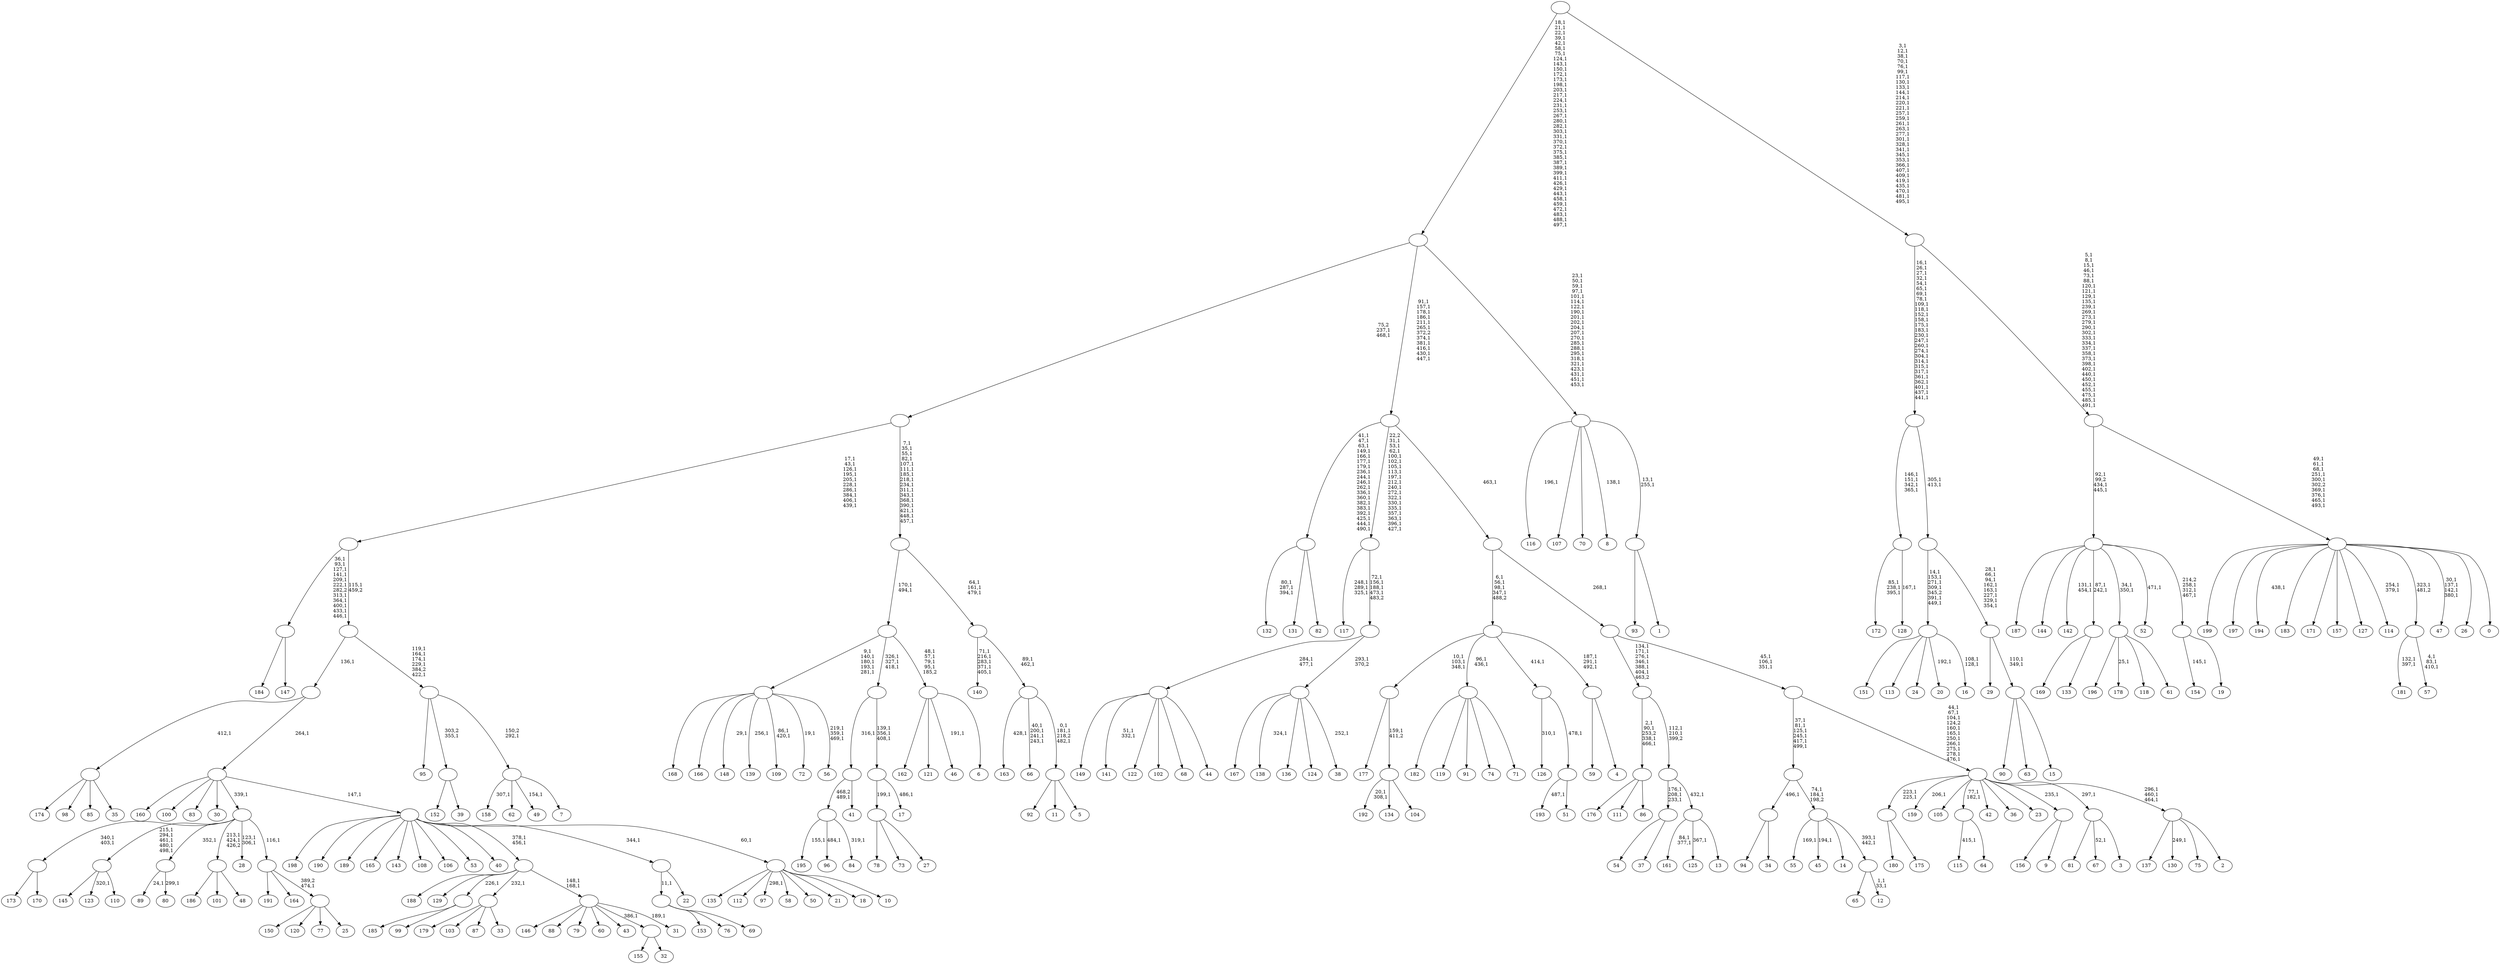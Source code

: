 digraph T {
	700 [label="199"]
	699 [label="198"]
	698 [label="197"]
	697 [label="196"]
	696 [label="195"]
	694 [label="194"]
	692 [label="193"]
	690 [label="192"]
	687 [label="191"]
	686 [label="190"]
	685 [label="189"]
	684 [label="188"]
	683 [label="187"]
	682 [label="186"]
	681 [label="185"]
	680 [label="184"]
	679 [label="183"]
	678 [label="182"]
	677 [label="181"]
	674 [label="180"]
	673 [label="179"]
	672 [label="178"]
	670 [label="177"]
	669 [label="176"]
	668 [label="175"]
	667 [label=""]
	665 [label="174"]
	664 [label="173"]
	663 [label="172"]
	659 [label="171"]
	658 [label="170"]
	657 [label=""]
	655 [label="169"]
	654 [label="168"]
	653 [label="167"]
	652 [label="166"]
	651 [label="165"]
	650 [label="164"]
	649 [label="163"]
	647 [label="162"]
	646 [label="161"]
	643 [label="160"]
	642 [label="159"]
	640 [label="158"]
	638 [label="157"]
	637 [label="156"]
	636 [label="155"]
	635 [label="154"]
	633 [label="153"]
	632 [label="152"]
	631 [label="151"]
	630 [label="150"]
	629 [label="149"]
	628 [label="148"]
	626 [label="147"]
	625 [label=""]
	614 [label="146"]
	613 [label="145"]
	612 [label="144"]
	611 [label="143"]
	610 [label="142"]
	607 [label="141"]
	604 [label="140"]
	598 [label="139"]
	596 [label="138"]
	594 [label="137"]
	593 [label="136"]
	592 [label="135"]
	591 [label="134"]
	590 [label="133"]
	589 [label=""]
	587 [label="132"]
	583 [label="131"]
	582 [label="130"]
	580 [label="129"]
	579 [label="128"]
	577 [label=""]
	573 [label="127"]
	572 [label="126"]
	570 [label="125"]
	568 [label="124"]
	567 [label="123"]
	565 [label="122"]
	564 [label="121"]
	563 [label="120"]
	562 [label="119"]
	561 [label="118"]
	560 [label="117"]
	556 [label="116"]
	554 [label="115"]
	552 [label="114"]
	549 [label="113"]
	548 [label="112"]
	547 [label="111"]
	546 [label="110"]
	545 [label=""]
	540 [label="109"]
	537 [label="108"]
	536 [label="107"]
	535 [label="106"]
	534 [label="105"]
	533 [label="104"]
	532 [label=""]
	531 [label=""]
	528 [label="103"]
	527 [label="102"]
	526 [label="101"]
	525 [label="100"]
	524 [label="99"]
	523 [label=""]
	522 [label="98"]
	521 [label="97"]
	519 [label="96"]
	517 [label="95"]
	516 [label="94"]
	515 [label="93"]
	514 [label="92"]
	513 [label="91"]
	512 [label="90"]
	511 [label="89"]
	509 [label="88"]
	508 [label="87"]
	507 [label="86"]
	506 [label=""]
	502 [label="85"]
	501 [label="84"]
	499 [label=""]
	498 [label="83"]
	497 [label="82"]
	496 [label=""]
	477 [label="81"]
	476 [label="80"]
	474 [label=""]
	473 [label="79"]
	472 [label="78"]
	471 [label="77"]
	470 [label="76"]
	469 [label="75"]
	468 [label="74"]
	467 [label="73"]
	466 [label="72"]
	464 [label="71"]
	463 [label=""]
	461 [label="70"]
	460 [label="69"]
	459 [label=""]
	458 [label="68"]
	457 [label="67"]
	455 [label="66"]
	450 [label="65"]
	449 [label="64"]
	448 [label=""]
	446 [label="63"]
	445 [label="62"]
	444 [label="61"]
	443 [label=""]
	441 [label="60"]
	440 [label="59"]
	439 [label="58"]
	438 [label="57"]
	434 [label=""]
	433 [label="56"]
	429 [label=""]
	424 [label="55"]
	422 [label="54"]
	421 [label="53"]
	420 [label="52"]
	418 [label="51"]
	417 [label=""]
	416 [label=""]
	415 [label="50"]
	414 [label="49"]
	412 [label="48"]
	411 [label=""]
	409 [label="47"]
	404 [label="46"]
	402 [label="45"]
	400 [label="44"]
	399 [label=""]
	397 [label="43"]
	396 [label="42"]
	395 [label="41"]
	394 [label=""]
	393 [label="40"]
	392 [label="39"]
	391 [label=""]
	390 [label="38"]
	388 [label=""]
	387 [label=""]
	383 [label=""]
	365 [label="37"]
	364 [label=""]
	361 [label="36"]
	360 [label="35"]
	359 [label=""]
	358 [label="34"]
	357 [label=""]
	356 [label="33"]
	355 [label=""]
	354 [label="32"]
	353 [label=""]
	352 [label="31"]
	350 [label=""]
	348 [label=""]
	346 [label="30"]
	345 [label="29"]
	344 [label="28"]
	341 [label="27"]
	340 [label=""]
	339 [label="26"]
	338 [label="25"]
	337 [label=""]
	336 [label=""]
	335 [label=""]
	334 [label="24"]
	333 [label="23"]
	332 [label="22"]
	331 [label=""]
	330 [label="21"]
	329 [label="20"]
	327 [label="19"]
	326 [label=""]
	323 [label=""]
	320 [label="18"]
	319 [label="17"]
	317 [label=""]
	314 [label=""]
	311 [label="16"]
	308 [label=""]
	302 [label="15"]
	301 [label=""]
	299 [label=""]
	291 [label=""]
	289 [label=""]
	262 [label="14"]
	261 [label="13"]
	260 [label=""]
	259 [label=""]
	257 [label=""]
	251 [label="12"]
	248 [label=""]
	246 [label=""]
	244 [label=""]
	238 [label="11"]
	237 [label="10"]
	236 [label=""]
	235 [label=""]
	234 [label=""]
	233 [label=""]
	232 [label="9"]
	231 [label=""]
	230 [label="8"]
	228 [label="7"]
	227 [label=""]
	226 [label=""]
	221 [label=""]
	220 [label=""]
	210 [label="6"]
	209 [label=""]
	205 [label=""]
	203 [label="5"]
	202 [label=""]
	199 [label=""]
	197 [label=""]
	194 [label=""]
	178 [label=""]
	176 [label="4"]
	175 [label=""]
	172 [label=""]
	168 [label="3"]
	167 [label=""]
	166 [label="2"]
	165 [label=""]
	162 [label=""]
	152 [label=""]
	149 [label=""]
	148 [label=""]
	147 [label=""]
	136 [label="1"]
	135 [label=""]
	133 [label=""]
	111 [label=""]
	71 [label="0"]
	70 [label=""]
	61 [label=""]
	31 [label=""]
	0 [label=""]
	667 -> 674 [label=""]
	667 -> 668 [label=""]
	657 -> 664 [label=""]
	657 -> 658 [label=""]
	625 -> 680 [label=""]
	625 -> 626 [label=""]
	589 -> 655 [label=""]
	589 -> 590 [label=""]
	577 -> 579 [label="167,1"]
	577 -> 663 [label="85,1\n238,1\n395,1"]
	545 -> 567 [label="320,1"]
	545 -> 613 [label=""]
	545 -> 546 [label=""]
	532 -> 690 [label="20,1\n308,1"]
	532 -> 591 [label=""]
	532 -> 533 [label=""]
	531 -> 670 [label=""]
	531 -> 532 [label="159,1\n411,2"]
	523 -> 681 [label=""]
	523 -> 524 [label=""]
	506 -> 669 [label=""]
	506 -> 547 [label=""]
	506 -> 507 [label=""]
	499 -> 501 [label="319,1"]
	499 -> 519 [label="484,1"]
	499 -> 696 [label="155,1"]
	496 -> 587 [label="80,1\n287,1\n394,1"]
	496 -> 583 [label=""]
	496 -> 497 [label=""]
	474 -> 476 [label="299,1"]
	474 -> 511 [label="24,1"]
	463 -> 678 [label=""]
	463 -> 562 [label=""]
	463 -> 513 [label=""]
	463 -> 468 [label=""]
	463 -> 464 [label=""]
	459 -> 633 [label=""]
	459 -> 470 [label=""]
	459 -> 460 [label=""]
	448 -> 554 [label="415,1"]
	448 -> 449 [label=""]
	443 -> 672 [label="25,1"]
	443 -> 697 [label=""]
	443 -> 561 [label=""]
	443 -> 444 [label=""]
	434 -> 438 [label="4,1\n83,1\n410,1"]
	434 -> 677 [label="132,1\n397,1"]
	429 -> 433 [label="219,1\n359,1\n469,1"]
	429 -> 466 [label="19,1"]
	429 -> 540 [label="86,1\n420,1"]
	429 -> 598 [label="256,1"]
	429 -> 628 [label="29,1"]
	429 -> 654 [label=""]
	429 -> 652 [label=""]
	417 -> 692 [label="487,1"]
	417 -> 418 [label=""]
	416 -> 572 [label="310,1"]
	416 -> 417 [label="478,1"]
	411 -> 682 [label=""]
	411 -> 526 [label=""]
	411 -> 412 [label=""]
	399 -> 607 [label="51,1\n332,1"]
	399 -> 629 [label=""]
	399 -> 565 [label=""]
	399 -> 527 [label=""]
	399 -> 458 [label=""]
	399 -> 400 [label=""]
	394 -> 499 [label="468,2\n489,1"]
	394 -> 395 [label=""]
	391 -> 632 [label=""]
	391 -> 392 [label=""]
	388 -> 390 [label="252,1"]
	388 -> 596 [label="324,1"]
	388 -> 653 [label=""]
	388 -> 593 [label=""]
	388 -> 568 [label=""]
	387 -> 399 [label="284,1\n477,1"]
	387 -> 388 [label="293,1\n370,2"]
	383 -> 387 [label="72,1\n156,1\n188,1\n473,1\n483,2"]
	383 -> 560 [label="248,1\n289,1\n325,1"]
	364 -> 422 [label=""]
	364 -> 365 [label=""]
	359 -> 665 [label=""]
	359 -> 522 [label=""]
	359 -> 502 [label=""]
	359 -> 360 [label=""]
	357 -> 516 [label=""]
	357 -> 358 [label=""]
	355 -> 673 [label=""]
	355 -> 528 [label=""]
	355 -> 508 [label=""]
	355 -> 356 [label=""]
	353 -> 636 [label=""]
	353 -> 354 [label=""]
	350 -> 352 [label="189,1"]
	350 -> 614 [label=""]
	350 -> 509 [label=""]
	350 -> 473 [label=""]
	350 -> 441 [label=""]
	350 -> 397 [label=""]
	350 -> 353 [label="386,1"]
	348 -> 350 [label="148,1\n168,1"]
	348 -> 684 [label=""]
	348 -> 580 [label=""]
	348 -> 523 [label="226,1"]
	348 -> 355 [label="232,1"]
	340 -> 472 [label=""]
	340 -> 467 [label=""]
	340 -> 341 [label=""]
	337 -> 630 [label=""]
	337 -> 563 [label=""]
	337 -> 471 [label=""]
	337 -> 338 [label=""]
	336 -> 687 [label=""]
	336 -> 650 [label=""]
	336 -> 337 [label="389,2\n474,1"]
	335 -> 344 [label="123,1\n306,1"]
	335 -> 411 [label="213,1\n424,1\n426,2"]
	335 -> 545 [label="215,1\n294,1\n461,1\n480,1\n498,1"]
	335 -> 657 [label="340,1\n403,1"]
	335 -> 474 [label="352,1"]
	335 -> 336 [label="116,1"]
	331 -> 459 [label="11,1"]
	331 -> 332 [label=""]
	326 -> 635 [label="145,1"]
	326 -> 327 [label=""]
	323 -> 326 [label="214,2\n258,1\n312,1\n467,1"]
	323 -> 420 [label="471,1"]
	323 -> 443 [label="34,1\n350,1"]
	323 -> 589 [label="87,1\n242,1"]
	323 -> 610 [label="131,1\n454,1"]
	323 -> 683 [label=""]
	323 -> 612 [label=""]
	317 -> 319 [label="486,1"]
	317 -> 340 [label="199,1"]
	314 -> 317 [label="139,1\n356,1\n408,1"]
	314 -> 394 [label="316,1"]
	308 -> 311 [label="108,1\n128,1"]
	308 -> 329 [label="192,1"]
	308 -> 631 [label=""]
	308 -> 549 [label=""]
	308 -> 334 [label=""]
	301 -> 512 [label=""]
	301 -> 446 [label=""]
	301 -> 302 [label=""]
	299 -> 301 [label="110,1\n349,1"]
	299 -> 345 [label=""]
	291 -> 299 [label="28,1\n66,1\n94,1\n162,1\n163,1\n227,1\n329,1\n354,1"]
	291 -> 308 [label="14,1\n153,1\n271,1\n309,1\n345,2\n391,1\n449,1"]
	289 -> 291 [label="305,1\n413,1"]
	289 -> 577 [label="146,1\n151,1\n342,1\n365,1"]
	260 -> 570 [label="367,1"]
	260 -> 646 [label="84,1\n377,1"]
	260 -> 261 [label=""]
	259 -> 364 [label="176,1\n208,1\n233,1"]
	259 -> 260 [label="432,1"]
	257 -> 259 [label="112,1\n210,1\n399,2"]
	257 -> 506 [label="2,1\n90,1\n253,2\n338,1\n466,1"]
	248 -> 251 [label="1,1\n33,1"]
	248 -> 450 [label=""]
	246 -> 248 [label="393,1\n442,1"]
	246 -> 402 [label="194,1"]
	246 -> 424 [label="169,1"]
	246 -> 262 [label=""]
	244 -> 246 [label="74,1\n184,1\n198,2"]
	244 -> 357 [label="496,1"]
	236 -> 521 [label="298,1"]
	236 -> 592 [label=""]
	236 -> 548 [label=""]
	236 -> 439 [label=""]
	236 -> 415 [label=""]
	236 -> 330 [label=""]
	236 -> 320 [label=""]
	236 -> 237 [label=""]
	235 -> 348 [label="378,1\n456,1"]
	235 -> 699 [label=""]
	235 -> 686 [label=""]
	235 -> 685 [label=""]
	235 -> 651 [label=""]
	235 -> 611 [label=""]
	235 -> 537 [label=""]
	235 -> 535 [label=""]
	235 -> 421 [label=""]
	235 -> 393 [label=""]
	235 -> 331 [label="344,1"]
	235 -> 236 [label="60,1"]
	234 -> 643 [label=""]
	234 -> 525 [label=""]
	234 -> 498 [label=""]
	234 -> 346 [label=""]
	234 -> 335 [label="339,1"]
	234 -> 235 [label="147,1"]
	233 -> 359 [label="412,1"]
	233 -> 234 [label="264,1"]
	231 -> 637 [label=""]
	231 -> 232 [label=""]
	227 -> 414 [label="154,1"]
	227 -> 640 [label="307,1"]
	227 -> 445 [label=""]
	227 -> 228 [label=""]
	226 -> 517 [label=""]
	226 -> 391 [label="303,2\n355,1"]
	226 -> 227 [label="150,2\n292,1"]
	221 -> 226 [label="119,1\n164,1\n174,1\n229,1\n384,2\n422,1"]
	221 -> 233 [label="136,1"]
	220 -> 625 [label="36,1\n93,1\n127,1\n141,1\n209,1\n222,1\n282,2\n313,1\n364,1\n400,1\n433,1\n446,1"]
	220 -> 221 [label="115,1\n459,2"]
	209 -> 404 [label="191,1"]
	209 -> 647 [label=""]
	209 -> 564 [label=""]
	209 -> 210 [label=""]
	205 -> 209 [label="48,1\n57,1\n79,1\n95,1\n185,2"]
	205 -> 314 [label="326,1\n327,1\n418,1"]
	205 -> 429 [label="9,1\n140,1\n180,1\n193,1\n281,1"]
	202 -> 514 [label=""]
	202 -> 238 [label=""]
	202 -> 203 [label=""]
	199 -> 202 [label="0,1\n181,1\n218,2\n482,1"]
	199 -> 455 [label="40,1\n200,1\n241,1\n243,1"]
	199 -> 649 [label="428,1"]
	197 -> 199 [label="89,1\n462,1"]
	197 -> 604 [label="71,1\n216,1\n283,1\n371,1\n405,1"]
	194 -> 197 [label="64,1\n161,1\n479,1"]
	194 -> 205 [label="170,1\n494,1"]
	178 -> 194 [label="7,1\n35,1\n55,1\n82,1\n107,1\n111,1\n185,1\n218,1\n234,1\n311,1\n343,1\n368,1\n390,1\n421,1\n448,1\n457,1"]
	178 -> 220 [label="17,1\n43,1\n126,1\n195,1\n205,1\n228,1\n286,1\n384,1\n406,1\n439,1"]
	175 -> 440 [label=""]
	175 -> 176 [label=""]
	172 -> 175 [label="187,1\n291,1\n492,1"]
	172 -> 463 [label="96,1\n436,1"]
	172 -> 531 [label="10,1\n103,1\n348,1"]
	172 -> 416 [label="414,1"]
	167 -> 457 [label="52,1"]
	167 -> 477 [label=""]
	167 -> 168 [label=""]
	165 -> 582 [label="249,1"]
	165 -> 594 [label=""]
	165 -> 469 [label=""]
	165 -> 166 [label=""]
	162 -> 165 [label="296,1\n460,1\n464,1"]
	162 -> 448 [label="77,1\n182,1"]
	162 -> 642 [label="206,1"]
	162 -> 667 [label="223,1\n225,1"]
	162 -> 534 [label=""]
	162 -> 396 [label=""]
	162 -> 361 [label=""]
	162 -> 333 [label=""]
	162 -> 231 [label="235,1"]
	162 -> 167 [label="297,1"]
	152 -> 162 [label="44,1\n67,1\n104,1\n124,2\n160,1\n165,1\n250,1\n266,1\n275,1\n278,1\n476,1"]
	152 -> 244 [label="37,1\n81,1\n125,1\n245,1\n417,1\n499,1"]
	149 -> 152 [label="45,1\n106,1\n351,1"]
	149 -> 257 [label="134,1\n171,1\n276,1\n346,1\n388,1\n404,1\n463,2"]
	148 -> 172 [label="6,1\n56,1\n98,1\n347,1\n488,2"]
	148 -> 149 [label="268,1"]
	147 -> 383 [label="22,2\n31,1\n53,1\n62,1\n100,1\n102,1\n105,1\n113,1\n197,1\n212,1\n240,1\n272,1\n322,1\n330,1\n335,1\n357,1\n363,1\n396,1\n427,1"]
	147 -> 496 [label="41,1\n47,1\n63,1\n149,1\n166,1\n177,1\n179,1\n236,1\n244,1\n246,1\n262,1\n336,1\n360,1\n382,1\n383,1\n392,1\n425,1\n444,1\n490,1"]
	147 -> 148 [label="463,1"]
	135 -> 515 [label=""]
	135 -> 136 [label=""]
	133 -> 135 [label="13,1\n255,1"]
	133 -> 230 [label="138,1"]
	133 -> 556 [label="196,1"]
	133 -> 536 [label=""]
	133 -> 461 [label=""]
	111 -> 133 [label="23,1\n50,1\n59,1\n97,1\n101,1\n114,1\n122,1\n190,1\n201,1\n202,1\n204,1\n207,1\n270,1\n285,1\n288,1\n295,1\n318,1\n321,1\n423,1\n431,1\n451,1\n453,1"]
	111 -> 147 [label="91,1\n157,1\n178,1\n186,1\n211,1\n265,1\n372,2\n374,1\n381,1\n416,1\n430,1\n447,1"]
	111 -> 178 [label="75,2\n237,1\n468,1"]
	70 -> 409 [label="30,1\n137,1\n142,1\n380,1"]
	70 -> 552 [label="254,1\n379,1"]
	70 -> 694 [label="438,1"]
	70 -> 700 [label=""]
	70 -> 698 [label=""]
	70 -> 679 [label=""]
	70 -> 659 [label=""]
	70 -> 638 [label=""]
	70 -> 573 [label=""]
	70 -> 434 [label="323,1\n481,2"]
	70 -> 339 [label=""]
	70 -> 71 [label=""]
	61 -> 70 [label="49,1\n61,1\n68,1\n251,1\n300,1\n302,2\n369,1\n376,1\n465,1\n493,1"]
	61 -> 323 [label="92,1\n99,2\n434,1\n445,1"]
	31 -> 61 [label="5,1\n8,1\n15,1\n46,1\n73,1\n88,1\n120,1\n121,1\n129,1\n135,1\n239,1\n269,1\n273,1\n279,1\n290,1\n302,1\n333,1\n334,1\n337,1\n358,1\n373,1\n398,1\n402,1\n440,1\n450,1\n452,1\n455,1\n475,1\n485,1\n491,1"]
	31 -> 289 [label="16,1\n26,1\n27,1\n32,1\n54,1\n65,1\n69,1\n78,1\n109,1\n118,1\n152,1\n158,1\n175,1\n183,1\n230,1\n247,1\n260,1\n274,1\n304,1\n314,1\n315,1\n317,1\n361,1\n362,1\n401,1\n437,1\n441,1"]
	0 -> 31 [label="3,1\n12,1\n38,1\n70,1\n76,1\n99,1\n117,1\n130,1\n133,1\n144,1\n214,1\n220,1\n221,1\n257,1\n259,1\n261,1\n263,1\n277,1\n301,1\n328,1\n341,1\n345,1\n353,1\n366,1\n407,1\n409,1\n419,1\n435,1\n470,1\n481,1\n495,1"]
	0 -> 111 [label="18,1\n21,1\n22,1\n39,1\n42,1\n58,1\n75,1\n124,1\n143,1\n150,1\n172,1\n173,1\n198,1\n203,1\n217,1\n224,1\n231,1\n253,1\n267,1\n280,1\n282,1\n303,1\n331,1\n370,1\n372,1\n375,1\n385,1\n387,1\n389,1\n399,1\n411,1\n426,1\n429,1\n443,1\n458,1\n459,1\n472,1\n483,1\n488,1\n497,1"]
}
